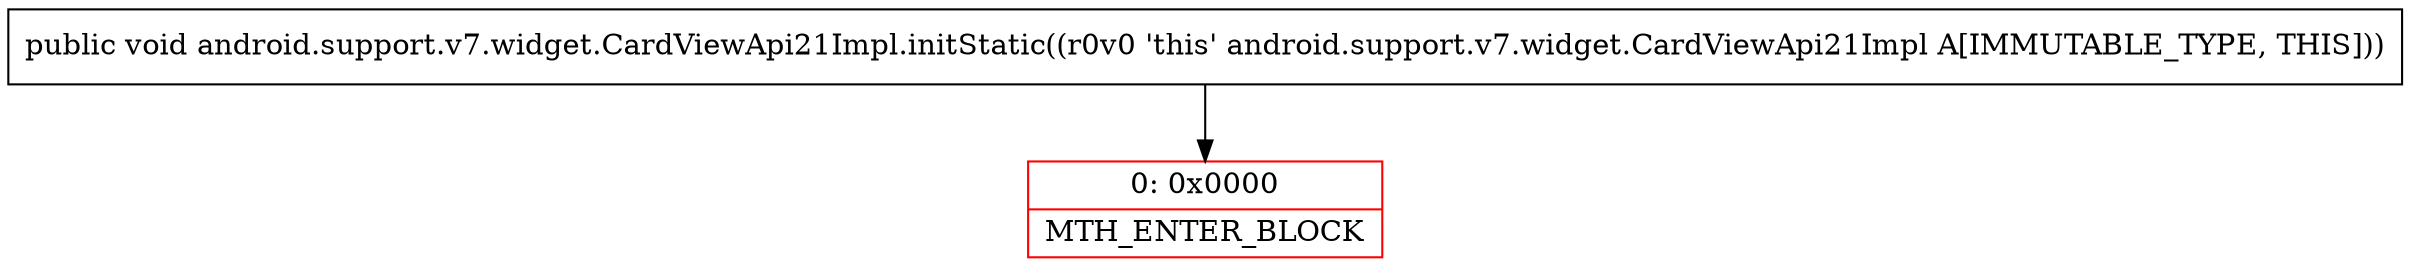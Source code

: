 digraph "CFG forandroid.support.v7.widget.CardViewApi21Impl.initStatic()V" {
subgraph cluster_Region_1611933101 {
label = "R(0)";
node [shape=record,color=blue];
}
Node_0 [shape=record,color=red,label="{0\:\ 0x0000|MTH_ENTER_BLOCK\l}"];
MethodNode[shape=record,label="{public void android.support.v7.widget.CardViewApi21Impl.initStatic((r0v0 'this' android.support.v7.widget.CardViewApi21Impl A[IMMUTABLE_TYPE, THIS])) }"];
MethodNode -> Node_0;
}

